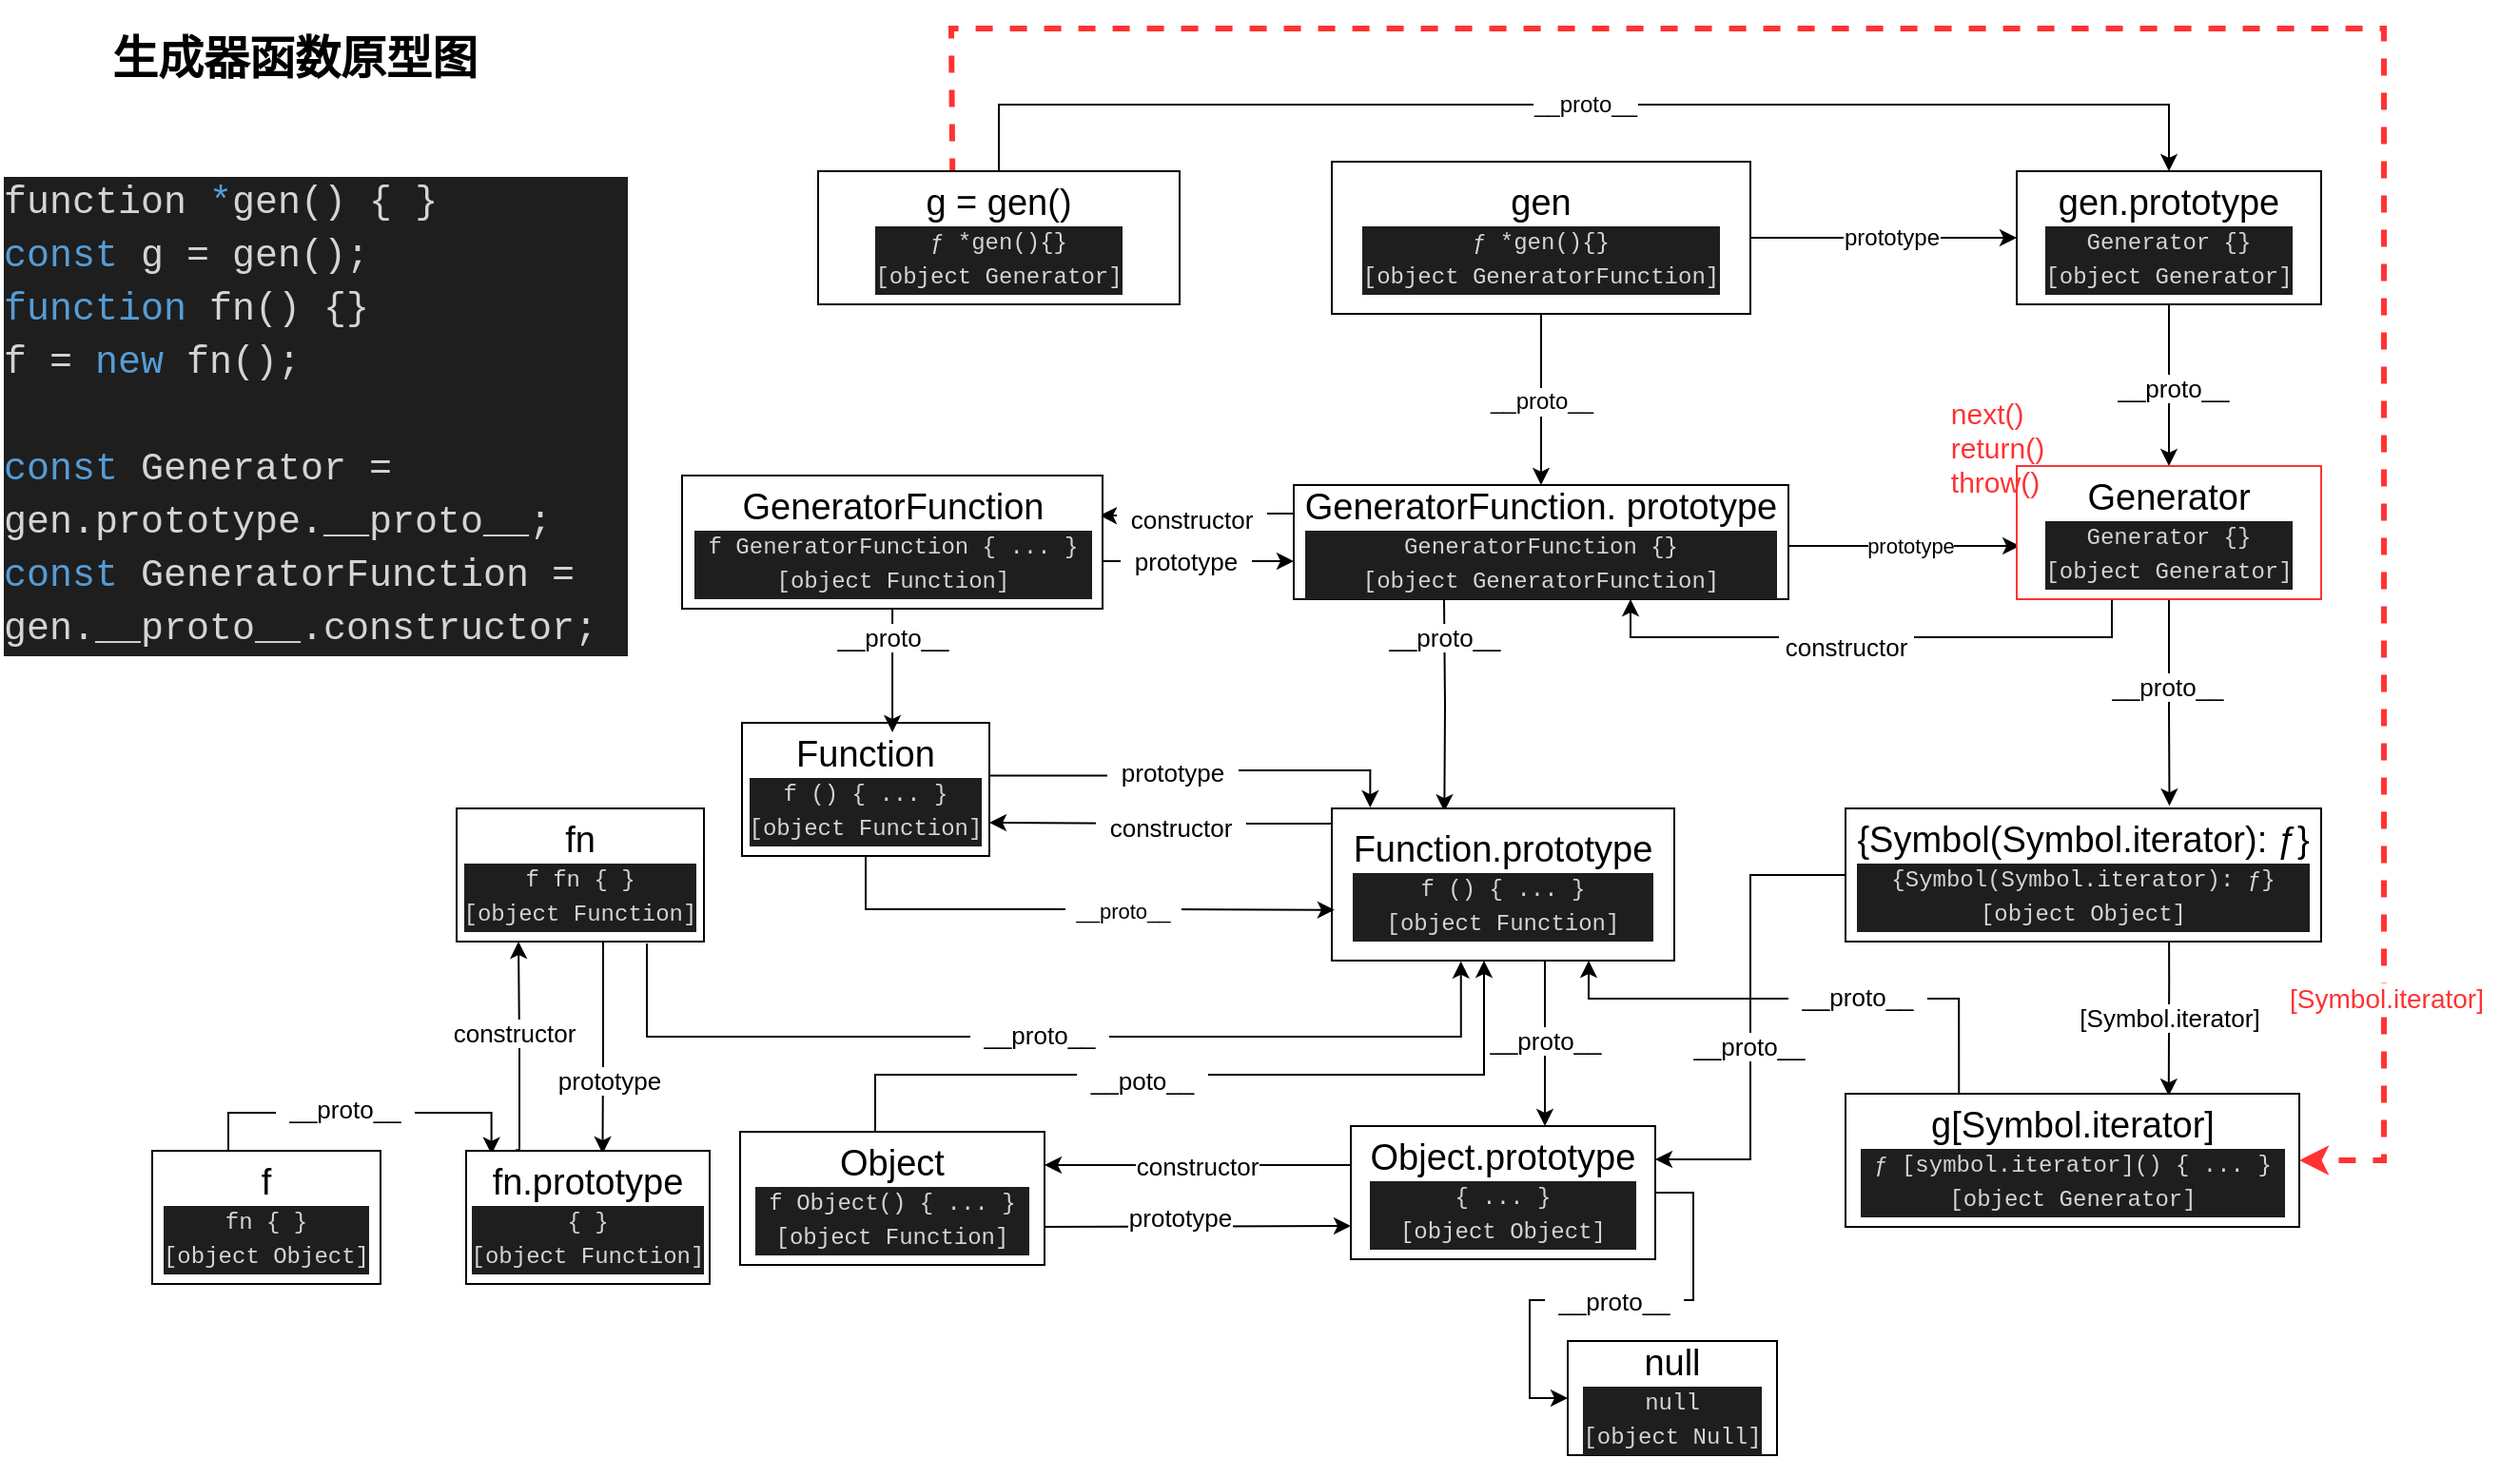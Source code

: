 <mxfile version="21.6.8" type="github">
  <diagram name="第 1 页" id="941iFahx69YeICXWEghH">
    <mxGraphModel dx="2763" dy="1165" grid="1" gridSize="10" guides="1" tooltips="1" connect="1" arrows="1" fold="1" page="1" pageScale="1" pageWidth="827" pageHeight="1169" math="0" shadow="0">
      <root>
        <mxCell id="0" />
        <mxCell id="1" parent="0" />
        <mxCell id="XWLTt_RECqJJCjPc9fA--6" style="edgeStyle=orthogonalEdgeStyle;rounded=0;orthogonalLoop=1;jettySize=auto;html=1;entryX=0;entryY=0.5;entryDx=0;entryDy=0;" parent="1" source="XWLTt_RECqJJCjPc9fA--1" target="XWLTt_RECqJJCjPc9fA--4" edge="1">
          <mxGeometry relative="1" as="geometry" />
        </mxCell>
        <mxCell id="XWLTt_RECqJJCjPc9fA--7" value="&lt;font style=&quot;font-size: 12px;&quot;&gt;prototype&lt;/font&gt;" style="edgeLabel;html=1;align=center;verticalAlign=middle;resizable=0;points=[];" parent="XWLTt_RECqJJCjPc9fA--6" vertex="1" connectable="0">
          <mxGeometry x="-0.137" relative="1" as="geometry">
            <mxPoint x="13" as="offset" />
          </mxGeometry>
        </mxCell>
        <mxCell id="XWLTt_RECqJJCjPc9fA--10" style="edgeStyle=orthogonalEdgeStyle;rounded=0;orthogonalLoop=1;jettySize=auto;html=1;" parent="1" source="XWLTt_RECqJJCjPc9fA--1" target="XWLTt_RECqJJCjPc9fA--9" edge="1">
          <mxGeometry relative="1" as="geometry" />
        </mxCell>
        <mxCell id="XWLTt_RECqJJCjPc9fA--11" value="&lt;font style=&quot;font-size: 12px;&quot;&gt;__proto__&lt;/font&gt;" style="edgeLabel;html=1;align=center;verticalAlign=middle;resizable=0;points=[];" parent="XWLTt_RECqJJCjPc9fA--10" vertex="1" connectable="0">
          <mxGeometry x="-0.273" y="-1" relative="1" as="geometry">
            <mxPoint x="1" y="13" as="offset" />
          </mxGeometry>
        </mxCell>
        <mxCell id="XWLTt_RECqJJCjPc9fA--1" value="&lt;font style=&quot;font-size: 19px;&quot;&gt;gen&lt;br&gt;&lt;div style=&quot;color: rgb(212, 212, 212); background-color: rgb(30, 30, 30); font-family: Menlo, Monaco, &amp;quot;Courier New&amp;quot;, monospace; font-size: 12px; line-height: 18px;&quot;&gt;ƒ *gen(){}&lt;/div&gt;&lt;/font&gt;&lt;div style=&quot;color: rgb(212, 212, 212); background-color: rgb(30, 30, 30); font-family: Menlo, Monaco, &amp;quot;Courier New&amp;quot;, monospace; line-height: 18px;&quot;&gt;&lt;font style=&quot;font-size: 12px;&quot;&gt;[object GeneratorFunction]&lt;/font&gt;&lt;/div&gt;" style="rounded=0;whiteSpace=wrap;html=1;" parent="1" vertex="1">
          <mxGeometry x="180" y="290" width="220" height="80" as="geometry" />
        </mxCell>
        <mxCell id="XWLTt_RECqJJCjPc9fA--67" style="edgeStyle=orthogonalEdgeStyle;rounded=0;orthogonalLoop=1;jettySize=auto;html=1;entryX=0.5;entryY=0;entryDx=0;entryDy=0;" parent="1" source="XWLTt_RECqJJCjPc9fA--4" target="XWLTt_RECqJJCjPc9fA--66" edge="1">
          <mxGeometry relative="1" as="geometry" />
        </mxCell>
        <mxCell id="XWLTt_RECqJJCjPc9fA--69" value="&lt;font style=&quot;font-size: 13px;&quot;&gt;__proto__&lt;/font&gt;" style="edgeLabel;html=1;align=center;verticalAlign=middle;resizable=0;points=[];" parent="XWLTt_RECqJJCjPc9fA--67" vertex="1" connectable="0">
          <mxGeometry x="0.022" y="2" relative="1" as="geometry">
            <mxPoint as="offset" />
          </mxGeometry>
        </mxCell>
        <mxCell id="XWLTt_RECqJJCjPc9fA--4" value="&lt;font style=&quot;font-size: 19px;&quot;&gt;gen.prototype&lt;br&gt;&lt;div style=&quot;color: rgb(212, 212, 212); background-color: rgb(30, 30, 30); font-family: Menlo, Monaco, &amp;quot;Courier New&amp;quot;, monospace; font-size: 12px; line-height: 18px;&quot;&gt;Generator&amp;nbsp;{}&lt;/div&gt;&lt;/font&gt;&lt;div style=&quot;color: rgb(212, 212, 212); background-color: rgb(30, 30, 30); font-family: Menlo, Monaco, &amp;quot;Courier New&amp;quot;, monospace; line-height: 18px;&quot;&gt;&lt;font style=&quot;font-size: 12px;&quot;&gt;[object Generator]&lt;/font&gt;&lt;/div&gt;" style="rounded=0;whiteSpace=wrap;html=1;" parent="1" vertex="1">
          <mxGeometry x="540" y="295" width="160" height="70" as="geometry" />
        </mxCell>
        <mxCell id="XWLTt_RECqJJCjPc9fA--51" style="edgeStyle=orthogonalEdgeStyle;rounded=0;orthogonalLoop=1;jettySize=auto;html=1;entryX=0.612;entryY=0.02;entryDx=0;entryDy=0;entryPerimeter=0;" parent="1" edge="1">
          <mxGeometry relative="1" as="geometry">
            <mxPoint x="239.0" y="520" as="sourcePoint" />
            <mxPoint x="239.16" y="631.6" as="targetPoint" />
          </mxGeometry>
        </mxCell>
        <mxCell id="XWLTt_RECqJJCjPc9fA--52" value="&lt;font style=&quot;font-size: 13px;&quot;&gt;__proto__&lt;/font&gt;" style="edgeLabel;html=1;align=center;verticalAlign=middle;resizable=0;points=[];" parent="XWLTt_RECqJJCjPc9fA--51" vertex="1" connectable="0">
          <mxGeometry x="-0.567" relative="1" as="geometry">
            <mxPoint y="-4" as="offset" />
          </mxGeometry>
        </mxCell>
        <mxCell id="XWLTt_RECqJJCjPc9fA--56" style="edgeStyle=orthogonalEdgeStyle;rounded=0;orthogonalLoop=1;jettySize=auto;html=1;exitX=0;exitY=0.25;exitDx=0;exitDy=0;" parent="1" source="XWLTt_RECqJJCjPc9fA--9" edge="1">
          <mxGeometry relative="1" as="geometry">
            <mxPoint x="184" y="476" as="sourcePoint" />
            <mxPoint x="58" y="476" as="targetPoint" />
          </mxGeometry>
        </mxCell>
        <mxCell id="XWLTt_RECqJJCjPc9fA--57" value="&lt;font style=&quot;font-size: 13px;&quot;&gt;&amp;nbsp; constructor&amp;nbsp;&amp;nbsp;&lt;/font&gt;" style="edgeLabel;html=1;align=center;verticalAlign=middle;resizable=0;points=[];" parent="XWLTt_RECqJJCjPc9fA--56" vertex="1" connectable="0">
          <mxGeometry x="0.074" y="1" relative="1" as="geometry">
            <mxPoint as="offset" />
          </mxGeometry>
        </mxCell>
        <mxCell id="XWLTt_RECqJJCjPc9fA--71" style="edgeStyle=orthogonalEdgeStyle;rounded=0;orthogonalLoop=1;jettySize=auto;html=1;entryX=0.01;entryY=0.6;entryDx=0;entryDy=0;entryPerimeter=0;" parent="1" source="XWLTt_RECqJJCjPc9fA--9" target="XWLTt_RECqJJCjPc9fA--66" edge="1">
          <mxGeometry relative="1" as="geometry">
            <mxPoint x="520" y="490" as="targetPoint" />
            <Array as="points">
              <mxPoint x="430" y="492" />
              <mxPoint x="430" y="492" />
            </Array>
          </mxGeometry>
        </mxCell>
        <mxCell id="XWLTt_RECqJJCjPc9fA--72" value="prototype" style="edgeLabel;html=1;align=center;verticalAlign=middle;resizable=0;points=[];" parent="XWLTt_RECqJJCjPc9fA--71" vertex="1" connectable="0">
          <mxGeometry x="0.044" relative="1" as="geometry">
            <mxPoint as="offset" />
          </mxGeometry>
        </mxCell>
        <mxCell id="XWLTt_RECqJJCjPc9fA--9" value="&lt;font style=&quot;font-size: 19px;&quot;&gt;GeneratorFunction.&amp;nbsp;prototype&lt;br&gt;&lt;div style=&quot;color: rgb(212, 212, 212); background-color: rgb(30, 30, 30); font-family: Menlo, Monaco, &amp;quot;Courier New&amp;quot;, monospace; font-size: 12px; line-height: 18px;&quot;&gt;&lt;div style=&quot;line-height: 18px;&quot;&gt;GeneratorFunction&amp;nbsp;{}&lt;/div&gt;&lt;/div&gt;&lt;/font&gt;&lt;div style=&quot;color: rgb(212, 212, 212); background-color: rgb(30, 30, 30); font-family: Menlo, Monaco, &amp;quot;Courier New&amp;quot;, monospace; line-height: 18px;&quot;&gt;&lt;font style=&quot;font-size: 12px;&quot;&gt;[object GeneratorFunction]&lt;/font&gt;&lt;/div&gt;" style="rounded=0;whiteSpace=wrap;html=1;" parent="1" vertex="1">
          <mxGeometry x="160" y="460" width="260" height="60" as="geometry" />
        </mxCell>
        <mxCell id="XWLTt_RECqJJCjPc9fA--13" value="&lt;font style=&quot;font-size: 12px;&quot;&gt;__proto__&lt;/font&gt;" style="edgeStyle=orthogonalEdgeStyle;rounded=0;orthogonalLoop=1;jettySize=auto;html=1;entryX=0.5;entryY=0;entryDx=0;entryDy=0;exitX=0.5;exitY=0;exitDx=0;exitDy=0;" parent="1" source="XWLTt_RECqJJCjPc9fA--12" target="XWLTt_RECqJJCjPc9fA--4" edge="1">
          <mxGeometry relative="1" as="geometry">
            <Array as="points">
              <mxPoint x="5" y="260" />
              <mxPoint x="620" y="260" />
            </Array>
          </mxGeometry>
        </mxCell>
        <mxCell id="sGgiayyM3UHPCmAd2KGd-20" style="edgeStyle=orthogonalEdgeStyle;rounded=0;orthogonalLoop=1;jettySize=auto;html=1;entryX=1;entryY=0.5;entryDx=0;entryDy=0;strokeWidth=3;strokeColor=#FF3333;dashed=1;exitX=0.372;exitY=-0.003;exitDx=0;exitDy=0;exitPerimeter=0;" edge="1" parent="1" source="XWLTt_RECqJJCjPc9fA--12" target="sGgiayyM3UHPCmAd2KGd-3">
          <mxGeometry relative="1" as="geometry">
            <mxPoint x="733.5" y="824.93" as="targetPoint" />
            <mxPoint x="50" y="304.93" as="sourcePoint" />
            <Array as="points">
              <mxPoint x="-19" y="305" />
              <mxPoint x="-20" y="220" />
              <mxPoint x="733" y="220" />
              <mxPoint x="733" y="815" />
            </Array>
          </mxGeometry>
        </mxCell>
        <mxCell id="sGgiayyM3UHPCmAd2KGd-21" value="&lt;font color=&quot;#ff3333&quot; style=&quot;font-size: 14px;&quot;&gt;&amp;nbsp; [Symbol.iterator]&amp;nbsp;&amp;nbsp;&lt;/font&gt;" style="edgeLabel;html=1;align=center;verticalAlign=middle;resizable=0;points=[];" vertex="1" connectable="0" parent="sGgiayyM3UHPCmAd2KGd-20">
          <mxGeometry x="0.827" y="1" relative="1" as="geometry">
            <mxPoint y="-1" as="offset" />
          </mxGeometry>
        </mxCell>
        <mxCell id="XWLTt_RECqJJCjPc9fA--12" value="&lt;font style=&quot;font-size: 19px;&quot;&gt;g = gen()&lt;br&gt;&lt;div style=&quot;color: rgb(212, 212, 212); background-color: rgb(30, 30, 30); font-family: Menlo, Monaco, &amp;quot;Courier New&amp;quot;, monospace; font-size: 12px; line-height: 18px;&quot;&gt;ƒ *gen(){}&lt;/div&gt;&lt;/font&gt;&lt;div style=&quot;color: rgb(212, 212, 212); background-color: rgb(30, 30, 30); font-family: Menlo, Monaco, &amp;quot;Courier New&amp;quot;, monospace; line-height: 18px;&quot;&gt;&lt;font style=&quot;font-size: 12px;&quot;&gt;[object &lt;/font&gt;Generator]&lt;/div&gt;" style="rounded=0;whiteSpace=wrap;html=1;" parent="1" vertex="1">
          <mxGeometry x="-90" y="295" width="190" height="70" as="geometry" />
        </mxCell>
        <mxCell id="XWLTt_RECqJJCjPc9fA--22" style="edgeStyle=orthogonalEdgeStyle;rounded=0;orthogonalLoop=1;jettySize=auto;html=1;entryX=0.5;entryY=0;entryDx=0;entryDy=0;" parent="1" edge="1">
          <mxGeometry relative="1" as="geometry">
            <mxPoint x="292" y="710.0" as="sourcePoint" />
            <mxPoint x="292" y="797" as="targetPoint" />
          </mxGeometry>
        </mxCell>
        <mxCell id="XWLTt_RECqJJCjPc9fA--23" value="&lt;font style=&quot;font-size: 13px;&quot;&gt;__proto__&lt;/font&gt;" style="edgeLabel;html=1;align=center;verticalAlign=middle;resizable=0;points=[];" parent="XWLTt_RECqJJCjPc9fA--22" vertex="1" connectable="0">
          <mxGeometry x="-0.27" y="-1" relative="1" as="geometry">
            <mxPoint x="1" y="10" as="offset" />
          </mxGeometry>
        </mxCell>
        <mxCell id="XWLTt_RECqJJCjPc9fA--27" style="edgeStyle=orthogonalEdgeStyle;rounded=0;orthogonalLoop=1;jettySize=auto;html=1;exitX=0;exitY=0.75;exitDx=0;exitDy=0;entryX=1;entryY=0.75;entryDx=0;entryDy=0;" parent="1" source="XWLTt_RECqJJCjPc9fA--17" target="XWLTt_RECqJJCjPc9fA--24" edge="1">
          <mxGeometry relative="1" as="geometry">
            <Array as="points">
              <mxPoint x="180" y="638" />
              <mxPoint x="90" y="638" />
            </Array>
          </mxGeometry>
        </mxCell>
        <mxCell id="XWLTt_RECqJJCjPc9fA--28" value="&lt;font style=&quot;font-size: 13px;&quot;&gt;&amp;nbsp; constructor&amp;nbsp;&amp;nbsp;&lt;/font&gt;" style="edgeLabel;html=1;align=center;verticalAlign=middle;resizable=0;points=[];" parent="XWLTt_RECqJJCjPc9fA--27" vertex="1" connectable="0">
          <mxGeometry x="0.185" y="2" relative="1" as="geometry">
            <mxPoint as="offset" />
          </mxGeometry>
        </mxCell>
        <mxCell id="XWLTt_RECqJJCjPc9fA--17" value="&lt;font style=&quot;font-size: 19px;&quot;&gt;Function.prototype&lt;br&gt;&lt;div style=&quot;color: rgb(212, 212, 212); background-color: rgb(30, 30, 30); font-family: Menlo, Monaco, &amp;quot;Courier New&amp;quot;, monospace; font-size: 12px; line-height: 18px;&quot;&gt;&lt;div style=&quot;line-height: 18px;&quot;&gt;f () { ... }&lt;/div&gt;&lt;/div&gt;&lt;/font&gt;&lt;div style=&quot;color: rgb(212, 212, 212); background-color: rgb(30, 30, 30); font-family: Menlo, Monaco, &amp;quot;Courier New&amp;quot;, monospace; line-height: 18px;&quot;&gt;&lt;font style=&quot;font-size: 12px;&quot;&gt;[object Function]&lt;/font&gt;&lt;/div&gt;" style="rounded=0;whiteSpace=wrap;html=1;" parent="1" vertex="1">
          <mxGeometry x="180" y="630" width="180" height="80" as="geometry" />
        </mxCell>
        <mxCell id="XWLTt_RECqJJCjPc9fA--20" style="edgeStyle=orthogonalEdgeStyle;rounded=0;orthogonalLoop=1;jettySize=auto;html=1;exitX=1;exitY=0.5;exitDx=0;exitDy=0;entryX=0;entryY=0.5;entryDx=0;entryDy=0;" parent="1" source="XWLTt_RECqJJCjPc9fA--18" target="XWLTt_RECqJJCjPc9fA--19" edge="1">
          <mxGeometry relative="1" as="geometry" />
        </mxCell>
        <mxCell id="XWLTt_RECqJJCjPc9fA--21" value="&lt;font style=&quot;font-size: 13px;&quot;&gt;&amp;nbsp; __proto__&amp;nbsp;&amp;nbsp;&lt;/font&gt;" style="edgeLabel;html=1;align=center;verticalAlign=middle;resizable=0;points=[];" parent="XWLTt_RECqJJCjPc9fA--20" vertex="1" connectable="0">
          <mxGeometry x="0.011" relative="1" as="geometry">
            <mxPoint as="offset" />
          </mxGeometry>
        </mxCell>
        <mxCell id="XWLTt_RECqJJCjPc9fA--44" style="edgeStyle=orthogonalEdgeStyle;rounded=0;orthogonalLoop=1;jettySize=auto;html=1;exitX=0;exitY=0.25;exitDx=0;exitDy=0;entryX=1;entryY=0.25;entryDx=0;entryDy=0;" parent="1" source="XWLTt_RECqJJCjPc9fA--18" target="XWLTt_RECqJJCjPc9fA--43" edge="1">
          <mxGeometry relative="1" as="geometry">
            <Array as="points">
              <mxPoint x="190" y="817" />
            </Array>
          </mxGeometry>
        </mxCell>
        <mxCell id="XWLTt_RECqJJCjPc9fA--45" value="&lt;font style=&quot;font-size: 13px;&quot;&gt;constructor&lt;/font&gt;" style="edgeLabel;html=1;align=center;verticalAlign=middle;resizable=0;points=[];" parent="XWLTt_RECqJJCjPc9fA--44" vertex="1" connectable="0">
          <mxGeometry x="-0.269" relative="1" as="geometry">
            <mxPoint x="-24" as="offset" />
          </mxGeometry>
        </mxCell>
        <mxCell id="XWLTt_RECqJJCjPc9fA--18" value="&lt;font style=&quot;font-size: 19px;&quot;&gt;Object.prototype&lt;br&gt;&lt;div style=&quot;color: rgb(212, 212, 212); background-color: rgb(30, 30, 30); font-family: Menlo, Monaco, &amp;quot;Courier New&amp;quot;, monospace; font-size: 12px; line-height: 18px;&quot;&gt;&lt;div style=&quot;line-height: 18px;&quot;&gt;{ ... }&lt;/div&gt;&lt;/div&gt;&lt;/font&gt;&lt;div style=&quot;color: rgb(212, 212, 212); background-color: rgb(30, 30, 30); font-family: Menlo, Monaco, &amp;quot;Courier New&amp;quot;, monospace; line-height: 18px;&quot;&gt;&lt;font style=&quot;font-size: 12px;&quot;&gt;[object Object]&lt;/font&gt;&lt;/div&gt;" style="rounded=0;whiteSpace=wrap;html=1;" parent="1" vertex="1">
          <mxGeometry x="190" y="797" width="160" height="70" as="geometry" />
        </mxCell>
        <mxCell id="XWLTt_RECqJJCjPc9fA--19" value="&lt;font style=&quot;font-size: 19px;&quot;&gt;null&lt;br&gt;&lt;div style=&quot;color: rgb(212, 212, 212); background-color: rgb(30, 30, 30); font-family: Menlo, Monaco, &amp;quot;Courier New&amp;quot;, monospace; font-size: 12px; line-height: 18px;&quot;&gt;&lt;div style=&quot;line-height: 18px;&quot;&gt;null&lt;br&gt;[object Null]&lt;br&gt;&lt;/div&gt;&lt;/div&gt;&lt;/font&gt;" style="rounded=0;whiteSpace=wrap;html=1;" parent="1" vertex="1">
          <mxGeometry x="304" y="910" width="110" height="60" as="geometry" />
        </mxCell>
        <mxCell id="XWLTt_RECqJJCjPc9fA--25" style="edgeStyle=orthogonalEdgeStyle;rounded=0;orthogonalLoop=1;jettySize=auto;html=1;exitX=1.002;exitY=0.397;exitDx=0;exitDy=0;exitPerimeter=0;entryX=0.112;entryY=-0.006;entryDx=0;entryDy=0;entryPerimeter=0;" parent="1" source="XWLTt_RECqJJCjPc9fA--24" target="XWLTt_RECqJJCjPc9fA--17" edge="1">
          <mxGeometry relative="1" as="geometry">
            <mxPoint x="20.0" y="659" as="sourcePoint" />
            <mxPoint x="200" y="613" as="targetPoint" />
          </mxGeometry>
        </mxCell>
        <mxCell id="XWLTt_RECqJJCjPc9fA--26" value="&lt;font style=&quot;font-size: 13px;&quot;&gt;&amp;nbsp; prototype&amp;nbsp;&amp;nbsp;&lt;/font&gt;" style="edgeLabel;html=1;align=center;verticalAlign=middle;resizable=0;points=[];" parent="XWLTt_RECqJJCjPc9fA--25" vertex="1" connectable="0">
          <mxGeometry x="-0.113" y="-1" relative="1" as="geometry">
            <mxPoint as="offset" />
          </mxGeometry>
        </mxCell>
        <mxCell id="XWLTt_RECqJJCjPc9fA--60" style="edgeStyle=orthogonalEdgeStyle;rounded=0;orthogonalLoop=1;jettySize=auto;html=1;entryX=0.008;entryY=0.667;entryDx=0;entryDy=0;entryPerimeter=0;" parent="1" source="XWLTt_RECqJJCjPc9fA--24" target="XWLTt_RECqJJCjPc9fA--17" edge="1">
          <mxGeometry relative="1" as="geometry">
            <Array as="points">
              <mxPoint x="-65" y="683" />
              <mxPoint x="90" y="683" />
            </Array>
          </mxGeometry>
        </mxCell>
        <mxCell id="XWLTt_RECqJJCjPc9fA--61" value="&amp;nbsp; __proto__&amp;nbsp;&amp;nbsp;" style="edgeLabel;html=1;align=center;verticalAlign=middle;resizable=0;points=[];" parent="XWLTt_RECqJJCjPc9fA--60" vertex="1" connectable="0">
          <mxGeometry x="0.03" y="-1" relative="1" as="geometry">
            <mxPoint x="21" as="offset" />
          </mxGeometry>
        </mxCell>
        <mxCell id="XWLTt_RECqJJCjPc9fA--24" value="&lt;font style=&quot;font-size: 19px;&quot;&gt;Function&lt;br&gt;&lt;div style=&quot;color: rgb(212, 212, 212); background-color: rgb(30, 30, 30); font-family: Menlo, Monaco, &amp;quot;Courier New&amp;quot;, monospace; font-size: 12px; line-height: 18px;&quot;&gt;&lt;div style=&quot;line-height: 18px;&quot;&gt;f () { ... }&lt;/div&gt;&lt;/div&gt;&lt;/font&gt;&lt;div style=&quot;color: rgb(212, 212, 212); background-color: rgb(30, 30, 30); font-family: Menlo, Monaco, &amp;quot;Courier New&amp;quot;, monospace; line-height: 18px;&quot;&gt;&lt;font style=&quot;font-size: 12px;&quot;&gt;[object Function]&lt;/font&gt;&lt;/div&gt;" style="rounded=0;whiteSpace=wrap;html=1;" parent="1" vertex="1">
          <mxGeometry x="-130" y="585" width="130" height="70" as="geometry" />
        </mxCell>
        <mxCell id="XWLTt_RECqJJCjPc9fA--39" style="edgeStyle=orthogonalEdgeStyle;rounded=0;orthogonalLoop=1;jettySize=auto;html=1;entryX=0.701;entryY=0.021;entryDx=0;entryDy=0;entryPerimeter=0;" parent="1" edge="1">
          <mxGeometry relative="1" as="geometry">
            <mxPoint x="-201.952" y="700" as="sourcePoint" />
            <mxPoint x="-203.272" y="811.47" as="targetPoint" />
            <Array as="points">
              <mxPoint x="-203" y="700" />
              <mxPoint x="-203" y="756" />
            </Array>
          </mxGeometry>
        </mxCell>
        <mxCell id="XWLTt_RECqJJCjPc9fA--40" value="&lt;font style=&quot;font-size: 13px;&quot;&gt;prototype&lt;/font&gt;" style="edgeLabel;html=1;align=center;verticalAlign=middle;resizable=0;points=[];" parent="XWLTt_RECqJJCjPc9fA--39" vertex="1" connectable="0">
          <mxGeometry x="0.305" y="-1" relative="1" as="geometry">
            <mxPoint x="4" as="offset" />
          </mxGeometry>
        </mxCell>
        <mxCell id="XWLTt_RECqJJCjPc9fA--41" style="edgeStyle=orthogonalEdgeStyle;rounded=0;orthogonalLoop=1;jettySize=auto;html=1;entryX=0.377;entryY=1.005;entryDx=0;entryDy=0;entryPerimeter=0;" parent="1" target="XWLTt_RECqJJCjPc9fA--17" edge="1">
          <mxGeometry relative="1" as="geometry">
            <mxPoint x="210" y="630" as="targetPoint" />
            <mxPoint x="-180" y="701" as="sourcePoint" />
            <Array as="points">
              <mxPoint x="-180" y="701" />
              <mxPoint x="-180" y="750" />
              <mxPoint x="248" y="750" />
            </Array>
          </mxGeometry>
        </mxCell>
        <mxCell id="XWLTt_RECqJJCjPc9fA--42" value="&lt;font style=&quot;font-size: 13px;&quot;&gt;&amp;nbsp; __proto__&amp;nbsp;&amp;nbsp;&lt;/font&gt;" style="edgeLabel;html=1;align=center;verticalAlign=middle;resizable=0;points=[];" parent="XWLTt_RECqJJCjPc9fA--41" vertex="1" connectable="0">
          <mxGeometry x="-0.012" y="1" relative="1" as="geometry">
            <mxPoint as="offset" />
          </mxGeometry>
        </mxCell>
        <mxCell id="XWLTt_RECqJJCjPc9fA--32" value="&lt;font style=&quot;font-size: 19px;&quot;&gt;fn&lt;br&gt;&lt;div style=&quot;color: rgb(212, 212, 212); background-color: rgb(30, 30, 30); font-family: Menlo, Monaco, &amp;quot;Courier New&amp;quot;, monospace; font-size: 12px; line-height: 18px;&quot;&gt;&lt;div style=&quot;line-height: 18px;&quot;&gt;f fn { }&lt;/div&gt;&lt;/div&gt;&lt;/font&gt;&lt;div style=&quot;color: rgb(212, 212, 212); background-color: rgb(30, 30, 30); font-family: Menlo, Monaco, &amp;quot;Courier New&amp;quot;, monospace; line-height: 18px;&quot;&gt;&lt;font style=&quot;font-size: 12px;&quot;&gt;[object Function]&lt;/font&gt;&lt;/div&gt;" style="rounded=0;whiteSpace=wrap;html=1;" parent="1" vertex="1">
          <mxGeometry x="-280" y="630" width="130" height="70" as="geometry" />
        </mxCell>
        <mxCell id="XWLTt_RECqJJCjPc9fA--35" style="edgeStyle=orthogonalEdgeStyle;rounded=0;orthogonalLoop=1;jettySize=auto;html=1;exitX=0.5;exitY=0;exitDx=0;exitDy=0;entryX=0.104;entryY=0.026;entryDx=0;entryDy=0;entryPerimeter=0;" parent="1" source="XWLTt_RECqJJCjPc9fA--33" target="XWLTt_RECqJJCjPc9fA--34" edge="1">
          <mxGeometry relative="1" as="geometry">
            <mxPoint x="-380" y="827.5" as="sourcePoint" />
            <Array as="points">
              <mxPoint x="-400" y="790" />
              <mxPoint x="-262" y="790" />
            </Array>
          </mxGeometry>
        </mxCell>
        <mxCell id="XWLTt_RECqJJCjPc9fA--36" value="&lt;font style=&quot;font-size: 13px;&quot;&gt;&amp;nbsp; __proto__&amp;nbsp;&amp;nbsp;&lt;/font&gt;" style="edgeLabel;html=1;align=center;verticalAlign=middle;resizable=0;points=[];" parent="XWLTt_RECqJJCjPc9fA--35" vertex="1" connectable="0">
          <mxGeometry x="-0.247" relative="1" as="geometry">
            <mxPoint x="25" y="-2" as="offset" />
          </mxGeometry>
        </mxCell>
        <mxCell id="XWLTt_RECqJJCjPc9fA--33" value="&lt;font style=&quot;font-size: 19px;&quot;&gt;f&lt;br&gt;&lt;div style=&quot;color: rgb(212, 212, 212); background-color: rgb(30, 30, 30); font-family: Menlo, Monaco, &amp;quot;Courier New&amp;quot;, monospace; font-size: 12px; line-height: 18px;&quot;&gt;&lt;div style=&quot;line-height: 18px;&quot;&gt;fn { }&lt;/div&gt;&lt;/div&gt;&lt;/font&gt;&lt;div style=&quot;color: rgb(212, 212, 212); background-color: rgb(30, 30, 30); font-family: Menlo, Monaco, &amp;quot;Courier New&amp;quot;, monospace; line-height: 18px;&quot;&gt;&lt;font style=&quot;font-size: 12px;&quot;&gt;[object Object]&lt;/font&gt;&lt;/div&gt;" style="rounded=0;whiteSpace=wrap;html=1;" parent="1" vertex="1">
          <mxGeometry x="-440" y="810" width="120" height="70" as="geometry" />
        </mxCell>
        <mxCell id="XWLTt_RECqJJCjPc9fA--37" style="edgeStyle=orthogonalEdgeStyle;rounded=0;orthogonalLoop=1;jettySize=auto;html=1;entryX=0.25;entryY=1;entryDx=0;entryDy=0;exitX=0.203;exitY=-0.006;exitDx=0;exitDy=0;exitPerimeter=0;" parent="1" source="XWLTt_RECqJJCjPc9fA--34" target="XWLTt_RECqJJCjPc9fA--32" edge="1">
          <mxGeometry relative="1" as="geometry">
            <mxPoint x="-247" y="800" as="sourcePoint" />
            <mxPoint x="-397" y="859" as="targetPoint" />
            <Array as="points">
              <mxPoint x="-247" y="810" />
              <mxPoint x="-247" y="755" />
            </Array>
          </mxGeometry>
        </mxCell>
        <mxCell id="XWLTt_RECqJJCjPc9fA--38" value="&lt;font style=&quot;font-size: 13px;&quot;&gt;&amp;nbsp; constructor&amp;nbsp;&amp;nbsp;&lt;/font&gt;" style="edgeLabel;html=1;align=center;verticalAlign=middle;resizable=0;points=[];" parent="XWLTt_RECqJJCjPc9fA--37" vertex="1" connectable="0">
          <mxGeometry x="0.136" y="2" relative="1" as="geometry">
            <mxPoint x="-1" y="-1" as="offset" />
          </mxGeometry>
        </mxCell>
        <mxCell id="XWLTt_RECqJJCjPc9fA--34" value="&lt;font style=&quot;font-size: 19px;&quot;&gt;fn.prototype&lt;br&gt;&lt;div style=&quot;color: rgb(212, 212, 212); background-color: rgb(30, 30, 30); font-family: Menlo, Monaco, &amp;quot;Courier New&amp;quot;, monospace; font-size: 12px; line-height: 18px;&quot;&gt;&lt;div style=&quot;line-height: 18px;&quot;&gt;{ }&lt;/div&gt;&lt;/div&gt;&lt;/font&gt;&lt;div style=&quot;color: rgb(212, 212, 212); background-color: rgb(30, 30, 30); font-family: Menlo, Monaco, &amp;quot;Courier New&amp;quot;, monospace; line-height: 18px;&quot;&gt;&lt;font style=&quot;font-size: 12px;&quot;&gt;[object Function]&lt;/font&gt;&lt;/div&gt;" style="rounded=0;whiteSpace=wrap;html=1;" parent="1" vertex="1">
          <mxGeometry x="-275" y="810" width="128" height="70" as="geometry" />
        </mxCell>
        <mxCell id="XWLTt_RECqJJCjPc9fA--46" style="edgeStyle=orthogonalEdgeStyle;rounded=0;orthogonalLoop=1;jettySize=auto;html=1;entryX=0;entryY=0.75;entryDx=0;entryDy=0;exitX=1;exitY=0.75;exitDx=0;exitDy=0;" parent="1" source="XWLTt_RECqJJCjPc9fA--43" target="XWLTt_RECqJJCjPc9fA--18" edge="1">
          <mxGeometry relative="1" as="geometry">
            <mxPoint x="170" y="950" as="sourcePoint" />
            <mxPoint x="298" y="860.0" as="targetPoint" />
            <Array as="points">
              <mxPoint x="20" y="850" />
              <mxPoint x="190" y="850" />
            </Array>
          </mxGeometry>
        </mxCell>
        <mxCell id="XWLTt_RECqJJCjPc9fA--47" value="&lt;font style=&quot;font-size: 13px;&quot;&gt;prototype&lt;/font&gt;" style="edgeLabel;html=1;align=center;verticalAlign=middle;resizable=0;points=[];" parent="XWLTt_RECqJJCjPc9fA--46" vertex="1" connectable="0">
          <mxGeometry x="-0.311" y="1" relative="1" as="geometry">
            <mxPoint x="29" y="-4" as="offset" />
          </mxGeometry>
        </mxCell>
        <mxCell id="XWLTt_RECqJJCjPc9fA--48" style="edgeStyle=orthogonalEdgeStyle;rounded=0;orthogonalLoop=1;jettySize=auto;html=1;" parent="1" source="XWLTt_RECqJJCjPc9fA--43" target="XWLTt_RECqJJCjPc9fA--17" edge="1">
          <mxGeometry relative="1" as="geometry">
            <mxPoint x="246" y="710" as="targetPoint" />
            <Array as="points">
              <mxPoint x="-60" y="770" />
              <mxPoint x="260" y="770" />
            </Array>
          </mxGeometry>
        </mxCell>
        <mxCell id="XWLTt_RECqJJCjPc9fA--49" value="&lt;font style=&quot;font-size: 13px;&quot;&gt;&amp;nbsp; __poto__&amp;nbsp;&amp;nbsp;&lt;/font&gt;" style="edgeLabel;html=1;align=center;verticalAlign=middle;resizable=0;points=[];" parent="XWLTt_RECqJJCjPc9fA--48" vertex="1" connectable="0">
          <mxGeometry x="-0.171" y="-3" relative="1" as="geometry">
            <mxPoint as="offset" />
          </mxGeometry>
        </mxCell>
        <mxCell id="XWLTt_RECqJJCjPc9fA--43" value="&lt;font style=&quot;font-size: 19px;&quot;&gt;Object&lt;br&gt;&lt;div style=&quot;color: rgb(212, 212, 212); background-color: rgb(30, 30, 30); font-family: Menlo, Monaco, &amp;quot;Courier New&amp;quot;, monospace; font-size: 12px; line-height: 18px;&quot;&gt;&lt;div style=&quot;line-height: 18px;&quot;&gt;&amp;nbsp;f Object() { ... }&amp;nbsp;&lt;/div&gt;&lt;/div&gt;&lt;/font&gt;&lt;div style=&quot;color: rgb(212, 212, 212); background-color: rgb(30, 30, 30); font-family: Menlo, Monaco, &amp;quot;Courier New&amp;quot;, monospace; line-height: 18px;&quot;&gt;&lt;font style=&quot;font-size: 12px;&quot;&gt;[object Function]&lt;/font&gt;&lt;/div&gt;" style="rounded=0;whiteSpace=wrap;html=1;" parent="1" vertex="1">
          <mxGeometry x="-131" y="800" width="160" height="70" as="geometry" />
        </mxCell>
        <mxCell id="XWLTt_RECqJJCjPc9fA--58" style="edgeStyle=orthogonalEdgeStyle;rounded=0;orthogonalLoop=1;jettySize=auto;html=1;" parent="1" edge="1">
          <mxGeometry relative="1" as="geometry">
            <mxPoint x="58.0" y="500" as="sourcePoint" />
            <mxPoint x="160" y="500" as="targetPoint" />
          </mxGeometry>
        </mxCell>
        <mxCell id="XWLTt_RECqJJCjPc9fA--59" value="&lt;font style=&quot;font-size: 13px;&quot;&gt;&amp;nbsp; prototype&amp;nbsp;&amp;nbsp;&lt;/font&gt;" style="edgeLabel;html=1;align=center;verticalAlign=middle;resizable=0;points=[];" parent="XWLTt_RECqJJCjPc9fA--58" vertex="1" connectable="0">
          <mxGeometry x="-0.124" relative="1" as="geometry">
            <mxPoint as="offset" />
          </mxGeometry>
        </mxCell>
        <mxCell id="XWLTt_RECqJJCjPc9fA--62" style="edgeStyle=orthogonalEdgeStyle;rounded=0;orthogonalLoop=1;jettySize=auto;html=1;entryX=0.608;entryY=0.071;entryDx=0;entryDy=0;entryPerimeter=0;" parent="1" source="XWLTt_RECqJJCjPc9fA--54" target="XWLTt_RECqJJCjPc9fA--24" edge="1">
          <mxGeometry relative="1" as="geometry" />
        </mxCell>
        <mxCell id="XWLTt_RECqJJCjPc9fA--63" value="&lt;font style=&quot;font-size: 13px;&quot;&gt;__proto__&lt;/font&gt;" style="edgeLabel;html=1;align=center;verticalAlign=middle;resizable=0;points=[];" parent="XWLTt_RECqJJCjPc9fA--62" vertex="1" connectable="0">
          <mxGeometry x="-0.023" y="2" relative="1" as="geometry">
            <mxPoint x="-2" y="-17" as="offset" />
          </mxGeometry>
        </mxCell>
        <mxCell id="XWLTt_RECqJJCjPc9fA--54" value="&lt;font style=&quot;font-size: 19px;&quot;&gt;GeneratorFunction&lt;br&gt;&lt;div style=&quot;color: rgb(212, 212, 212); background-color: rgb(30, 30, 30); font-family: Menlo, Monaco, &amp;quot;Courier New&amp;quot;, monospace; font-size: 12px; line-height: 18px;&quot;&gt;&lt;div style=&quot;line-height: 18px;&quot;&gt;&amp;nbsp;f GeneratorFunction&amp;nbsp;{ ... }&amp;nbsp;&lt;/div&gt;&lt;/div&gt;&lt;/font&gt;&lt;div style=&quot;color: rgb(212, 212, 212); background-color: rgb(30, 30, 30); font-family: Menlo, Monaco, &amp;quot;Courier New&amp;quot;, monospace; line-height: 18px;&quot;&gt;&lt;font style=&quot;font-size: 12px;&quot;&gt;[object Function]&lt;/font&gt;&lt;/div&gt;" style="rounded=0;whiteSpace=wrap;html=1;" parent="1" vertex="1">
          <mxGeometry x="-161.5" y="455" width="221" height="70" as="geometry" />
        </mxCell>
        <mxCell id="XWLTt_RECqJJCjPc9fA--73" style="edgeStyle=orthogonalEdgeStyle;rounded=0;orthogonalLoop=1;jettySize=auto;html=1;" parent="1" source="XWLTt_RECqJJCjPc9fA--66" edge="1">
          <mxGeometry relative="1" as="geometry">
            <mxPoint x="337" y="520" as="targetPoint" />
            <Array as="points">
              <mxPoint x="590" y="540" />
              <mxPoint x="337" y="540" />
            </Array>
          </mxGeometry>
        </mxCell>
        <mxCell id="XWLTt_RECqJJCjPc9fA--74" value="&lt;font style=&quot;font-size: 13px;&quot;&gt;&amp;nbsp;constructor&amp;nbsp;&lt;/font&gt;" style="edgeLabel;html=1;align=center;verticalAlign=middle;resizable=0;points=[];" parent="XWLTt_RECqJJCjPc9fA--73" vertex="1" connectable="0">
          <mxGeometry x="0.093" y="5" relative="1" as="geometry">
            <mxPoint as="offset" />
          </mxGeometry>
        </mxCell>
        <mxCell id="XWLTt_RECqJJCjPc9fA--76" style="edgeStyle=orthogonalEdgeStyle;rounded=0;orthogonalLoop=1;jettySize=auto;html=1;entryX=0.681;entryY=-0.02;entryDx=0;entryDy=0;entryPerimeter=0;" parent="1" source="XWLTt_RECqJJCjPc9fA--66" target="XWLTt_RECqJJCjPc9fA--75" edge="1">
          <mxGeometry relative="1" as="geometry">
            <mxPoint x="620" y="610.0" as="targetPoint" />
          </mxGeometry>
        </mxCell>
        <mxCell id="XWLTt_RECqJJCjPc9fA--77" value="&lt;font style=&quot;font-size: 13px;&quot;&gt;__proto__&lt;/font&gt;" style="edgeLabel;html=1;align=center;verticalAlign=middle;resizable=0;points=[];" parent="XWLTt_RECqJJCjPc9fA--76" vertex="1" connectable="0">
          <mxGeometry x="-0.153" y="-1" relative="1" as="geometry">
            <mxPoint as="offset" />
          </mxGeometry>
        </mxCell>
        <mxCell id="XWLTt_RECqJJCjPc9fA--66" value="&lt;font style=&quot;font-size: 19px;&quot;&gt;Generator&lt;br&gt;&lt;div style=&quot;color: rgb(212, 212, 212); background-color: rgb(30, 30, 30); font-family: Menlo, Monaco, &amp;quot;Courier New&amp;quot;, monospace; font-size: 12px; line-height: 18px;&quot;&gt;Generator&amp;nbsp;{}&lt;/div&gt;&lt;/font&gt;&lt;div style=&quot;color: rgb(212, 212, 212); background-color: rgb(30, 30, 30); font-family: Menlo, Monaco, &amp;quot;Courier New&amp;quot;, monospace; line-height: 18px;&quot;&gt;&lt;font style=&quot;font-size: 12px;&quot;&gt;[object Generator]&lt;/font&gt;&lt;/div&gt;" style="rounded=0;whiteSpace=wrap;html=1;strokeColor=#FF3333;" parent="1" vertex="1">
          <mxGeometry x="540" y="450" width="160" height="70" as="geometry" />
        </mxCell>
        <mxCell id="XWLTt_RECqJJCjPc9fA--78" style="edgeStyle=orthogonalEdgeStyle;rounded=0;orthogonalLoop=1;jettySize=auto;html=1;entryX=1;entryY=0.25;entryDx=0;entryDy=0;" parent="1" source="XWLTt_RECqJJCjPc9fA--75" target="XWLTt_RECqJJCjPc9fA--18" edge="1">
          <mxGeometry relative="1" as="geometry" />
        </mxCell>
        <mxCell id="XWLTt_RECqJJCjPc9fA--79" value="&lt;font style=&quot;font-size: 13px;&quot;&gt;__proto__&lt;/font&gt;" style="edgeLabel;html=1;align=center;verticalAlign=middle;resizable=0;points=[];" parent="XWLTt_RECqJJCjPc9fA--78" vertex="1" connectable="0">
          <mxGeometry x="0.121" y="-1" relative="1" as="geometry">
            <mxPoint as="offset" />
          </mxGeometry>
        </mxCell>
        <mxCell id="sGgiayyM3UHPCmAd2KGd-15" style="edgeStyle=orthogonalEdgeStyle;rounded=0;orthogonalLoop=1;jettySize=auto;html=1;entryX=0.532;entryY=0.016;entryDx=0;entryDy=0;entryPerimeter=0;" edge="1" parent="1">
          <mxGeometry relative="1" as="geometry">
            <mxPoint x="620.059" y="700.0" as="sourcePoint" />
            <mxPoint x="619.882" y="781.12" as="targetPoint" />
            <Array as="points">
              <mxPoint x="620" y="720" />
              <mxPoint x="620" y="720" />
            </Array>
          </mxGeometry>
        </mxCell>
        <mxCell id="sGgiayyM3UHPCmAd2KGd-16" value="&lt;font style=&quot;font-size: 13px;&quot;&gt;[Symbol.iterator]&lt;/font&gt;" style="edgeLabel;html=1;align=center;verticalAlign=middle;resizable=0;points=[];" vertex="1" connectable="0" parent="sGgiayyM3UHPCmAd2KGd-15">
          <mxGeometry x="-0.206" y="-3" relative="1" as="geometry">
            <mxPoint x="3" y="8" as="offset" />
          </mxGeometry>
        </mxCell>
        <mxCell id="XWLTt_RECqJJCjPc9fA--75" value="&lt;font style=&quot;font-size: 19px;&quot;&gt;{Symbol(Symbol.iterator): ƒ}&lt;br&gt;&lt;div style=&quot;color: rgb(212, 212, 212); background-color: rgb(30, 30, 30); font-family: Menlo, Monaco, &amp;quot;Courier New&amp;quot;, monospace; font-size: 12px; line-height: 18px;&quot;&gt;{Symbol(Symbol.iterator): ƒ}&lt;/div&gt;&lt;/font&gt;&lt;div style=&quot;color: rgb(212, 212, 212); background-color: rgb(30, 30, 30); font-family: Menlo, Monaco, &amp;quot;Courier New&amp;quot;, monospace; line-height: 18px;&quot;&gt;&lt;font style=&quot;font-size: 12px;&quot;&gt;[object Object]&lt;/font&gt;&lt;/div&gt;" style="rounded=0;whiteSpace=wrap;html=1;" parent="1" vertex="1">
          <mxGeometry x="450" y="630" width="250" height="70" as="geometry" />
        </mxCell>
        <mxCell id="XWLTt_RECqJJCjPc9fA--84" value="&lt;div style=&quot;text-align: left; font-size: 15px;&quot;&gt;&lt;span style=&quot;background-color: initial;&quot;&gt;&lt;font color=&quot;#ff3333&quot; style=&quot;font-size: 15px;&quot;&gt;next()&lt;/font&gt;&lt;/span&gt;&lt;/div&gt;&lt;div style=&quot;text-align: left; font-size: 15px;&quot;&gt;&lt;span style=&quot;background-color: initial;&quot;&gt;&lt;font color=&quot;#ff3333&quot; style=&quot;font-size: 15px;&quot;&gt;return()&lt;/font&gt;&lt;/span&gt;&lt;/div&gt;&lt;div style=&quot;text-align: left; font-size: 15px;&quot;&gt;&lt;span style=&quot;background-color: initial;&quot;&gt;&lt;font color=&quot;#ff3333&quot; style=&quot;font-size: 15px;&quot;&gt;throw()&lt;/font&gt;&lt;/span&gt;&lt;/div&gt;" style="text;html=1;strokeColor=none;fillColor=none;align=center;verticalAlign=middle;whiteSpace=wrap;rounded=0;" parent="1" vertex="1">
          <mxGeometry x="500" y="425" width="60" height="30" as="geometry" />
        </mxCell>
        <mxCell id="sGgiayyM3UHPCmAd2KGd-18" style="edgeStyle=orthogonalEdgeStyle;rounded=0;orthogonalLoop=1;jettySize=auto;html=1;entryX=0.75;entryY=1;entryDx=0;entryDy=0;exitX=0.25;exitY=0;exitDx=0;exitDy=0;" edge="1" parent="1" source="sGgiayyM3UHPCmAd2KGd-3" target="XWLTt_RECqJJCjPc9fA--17">
          <mxGeometry relative="1" as="geometry">
            <Array as="points">
              <mxPoint x="510" y="730" />
              <mxPoint x="315" y="730" />
            </Array>
          </mxGeometry>
        </mxCell>
        <mxCell id="sGgiayyM3UHPCmAd2KGd-19" value="&lt;font style=&quot;font-size: 13px;&quot;&gt;&amp;nbsp; __proto__&amp;nbsp;&amp;nbsp;&lt;/font&gt;" style="edgeLabel;html=1;align=center;verticalAlign=middle;resizable=0;points=[];" vertex="1" connectable="0" parent="sGgiayyM3UHPCmAd2KGd-18">
          <mxGeometry x="-0.22" y="-1" relative="1" as="geometry">
            <mxPoint x="-1" as="offset" />
          </mxGeometry>
        </mxCell>
        <mxCell id="sGgiayyM3UHPCmAd2KGd-3" value="&lt;font style=&quot;font-size: 19px;&quot;&gt;g[Symbol.iterator]&lt;br&gt;&lt;div style=&quot;color: rgb(212, 212, 212); background-color: rgb(30, 30, 30); font-family: Menlo, Monaco, &amp;quot;Courier New&amp;quot;, monospace; font-size: 12px; line-height: 18px;&quot;&gt;&amp;nbsp;ƒ [symbol.iterator]() { ... }&amp;nbsp;&lt;/div&gt;&lt;/font&gt;&lt;div style=&quot;color: rgb(212, 212, 212); background-color: rgb(30, 30, 30); font-family: Menlo, Monaco, &amp;quot;Courier New&amp;quot;, monospace; line-height: 18px;&quot;&gt;&lt;font style=&quot;font-size: 12px;&quot;&gt;[object &lt;/font&gt;Generator]&lt;/div&gt;" style="rounded=0;whiteSpace=wrap;html=1;" vertex="1" parent="1">
          <mxGeometry x="450" y="780" width="238.5" height="70" as="geometry" />
        </mxCell>
        <mxCell id="sGgiayyM3UHPCmAd2KGd-13" value="&lt;font style=&quot;font-size: 20px;&quot;&gt;&lt;br&gt;&lt;br&gt;&lt;div style=&quot;color: rgb(212, 212, 212); background-color: rgb(30, 30, 30); font-family: Menlo, Monaco, &amp;quot;Courier New&amp;quot;, monospace; line-height: 140%;&quot;&gt;&lt;div style=&quot;line-height: 140%;&quot;&gt;&lt;div style=&quot;line-height: 140%;&quot;&gt;function &lt;span style=&quot;color: #569cd6;&quot;&gt;*&lt;/span&gt;gen() { }&lt;/div&gt;&lt;div style=&quot;line-height: 140%;&quot;&gt;&lt;span style=&quot;color: #569cd6;&quot;&gt;const&lt;/span&gt; g = gen();&lt;/div&gt;&lt;div style=&quot;line-height: 140%;&quot;&gt;&lt;span style=&quot;color: #569cd6;&quot;&gt;function&lt;/span&gt; fn() {}&lt;/div&gt;&lt;/div&gt;&lt;div style=&quot;line-height: 140%;&quot;&gt;&lt;span style=&quot;&quot;&gt;f = &lt;/span&gt;&lt;span style=&quot;color: rgb(86, 156, 214);&quot;&gt;new&lt;/span&gt;&lt;span style=&quot;&quot;&gt; fn();&lt;/span&gt;&lt;/div&gt;&lt;div style=&quot;line-height: 140%;&quot;&gt;&lt;br&gt;&lt;/div&gt;&lt;div style=&quot;line-height: 140%;&quot;&gt;&lt;span style=&quot;color: #569cd6;&quot;&gt;const&lt;/span&gt; Generator = gen.prototype.__proto__;&lt;/div&gt;&lt;div style=&quot;line-height: 140%;&quot;&gt;&lt;span style=&quot;color: #569cd6;&quot;&gt;const&lt;/span&gt; GeneratorFunction = gen.__proto__.constructor;&lt;/div&gt;&lt;/div&gt;&lt;/font&gt;" style="text;html=1;strokeColor=none;fillColor=none;align=left;verticalAlign=middle;whiteSpace=wrap;rounded=0;" vertex="1" parent="1">
          <mxGeometry x="-520" y="242.5" width="330" height="312.5" as="geometry" />
        </mxCell>
        <mxCell id="sGgiayyM3UHPCmAd2KGd-14" value="&lt;h1 style=&quot;border-color: var(--border-color);&quot;&gt;生成器函数原型图&lt;/h1&gt;&lt;div style=&quot;border-color: var(--border-color); font-size: 23px;&quot;&gt;&lt;br style=&quot;border-color: var(--border-color); text-align: left;&quot;&gt;&lt;/div&gt;" style="text;html=1;strokeColor=none;fillColor=none;align=center;verticalAlign=middle;whiteSpace=wrap;rounded=0;" vertex="1" parent="1">
          <mxGeometry x="-480" y="220" width="230" height="60" as="geometry" />
        </mxCell>
      </root>
    </mxGraphModel>
  </diagram>
</mxfile>
